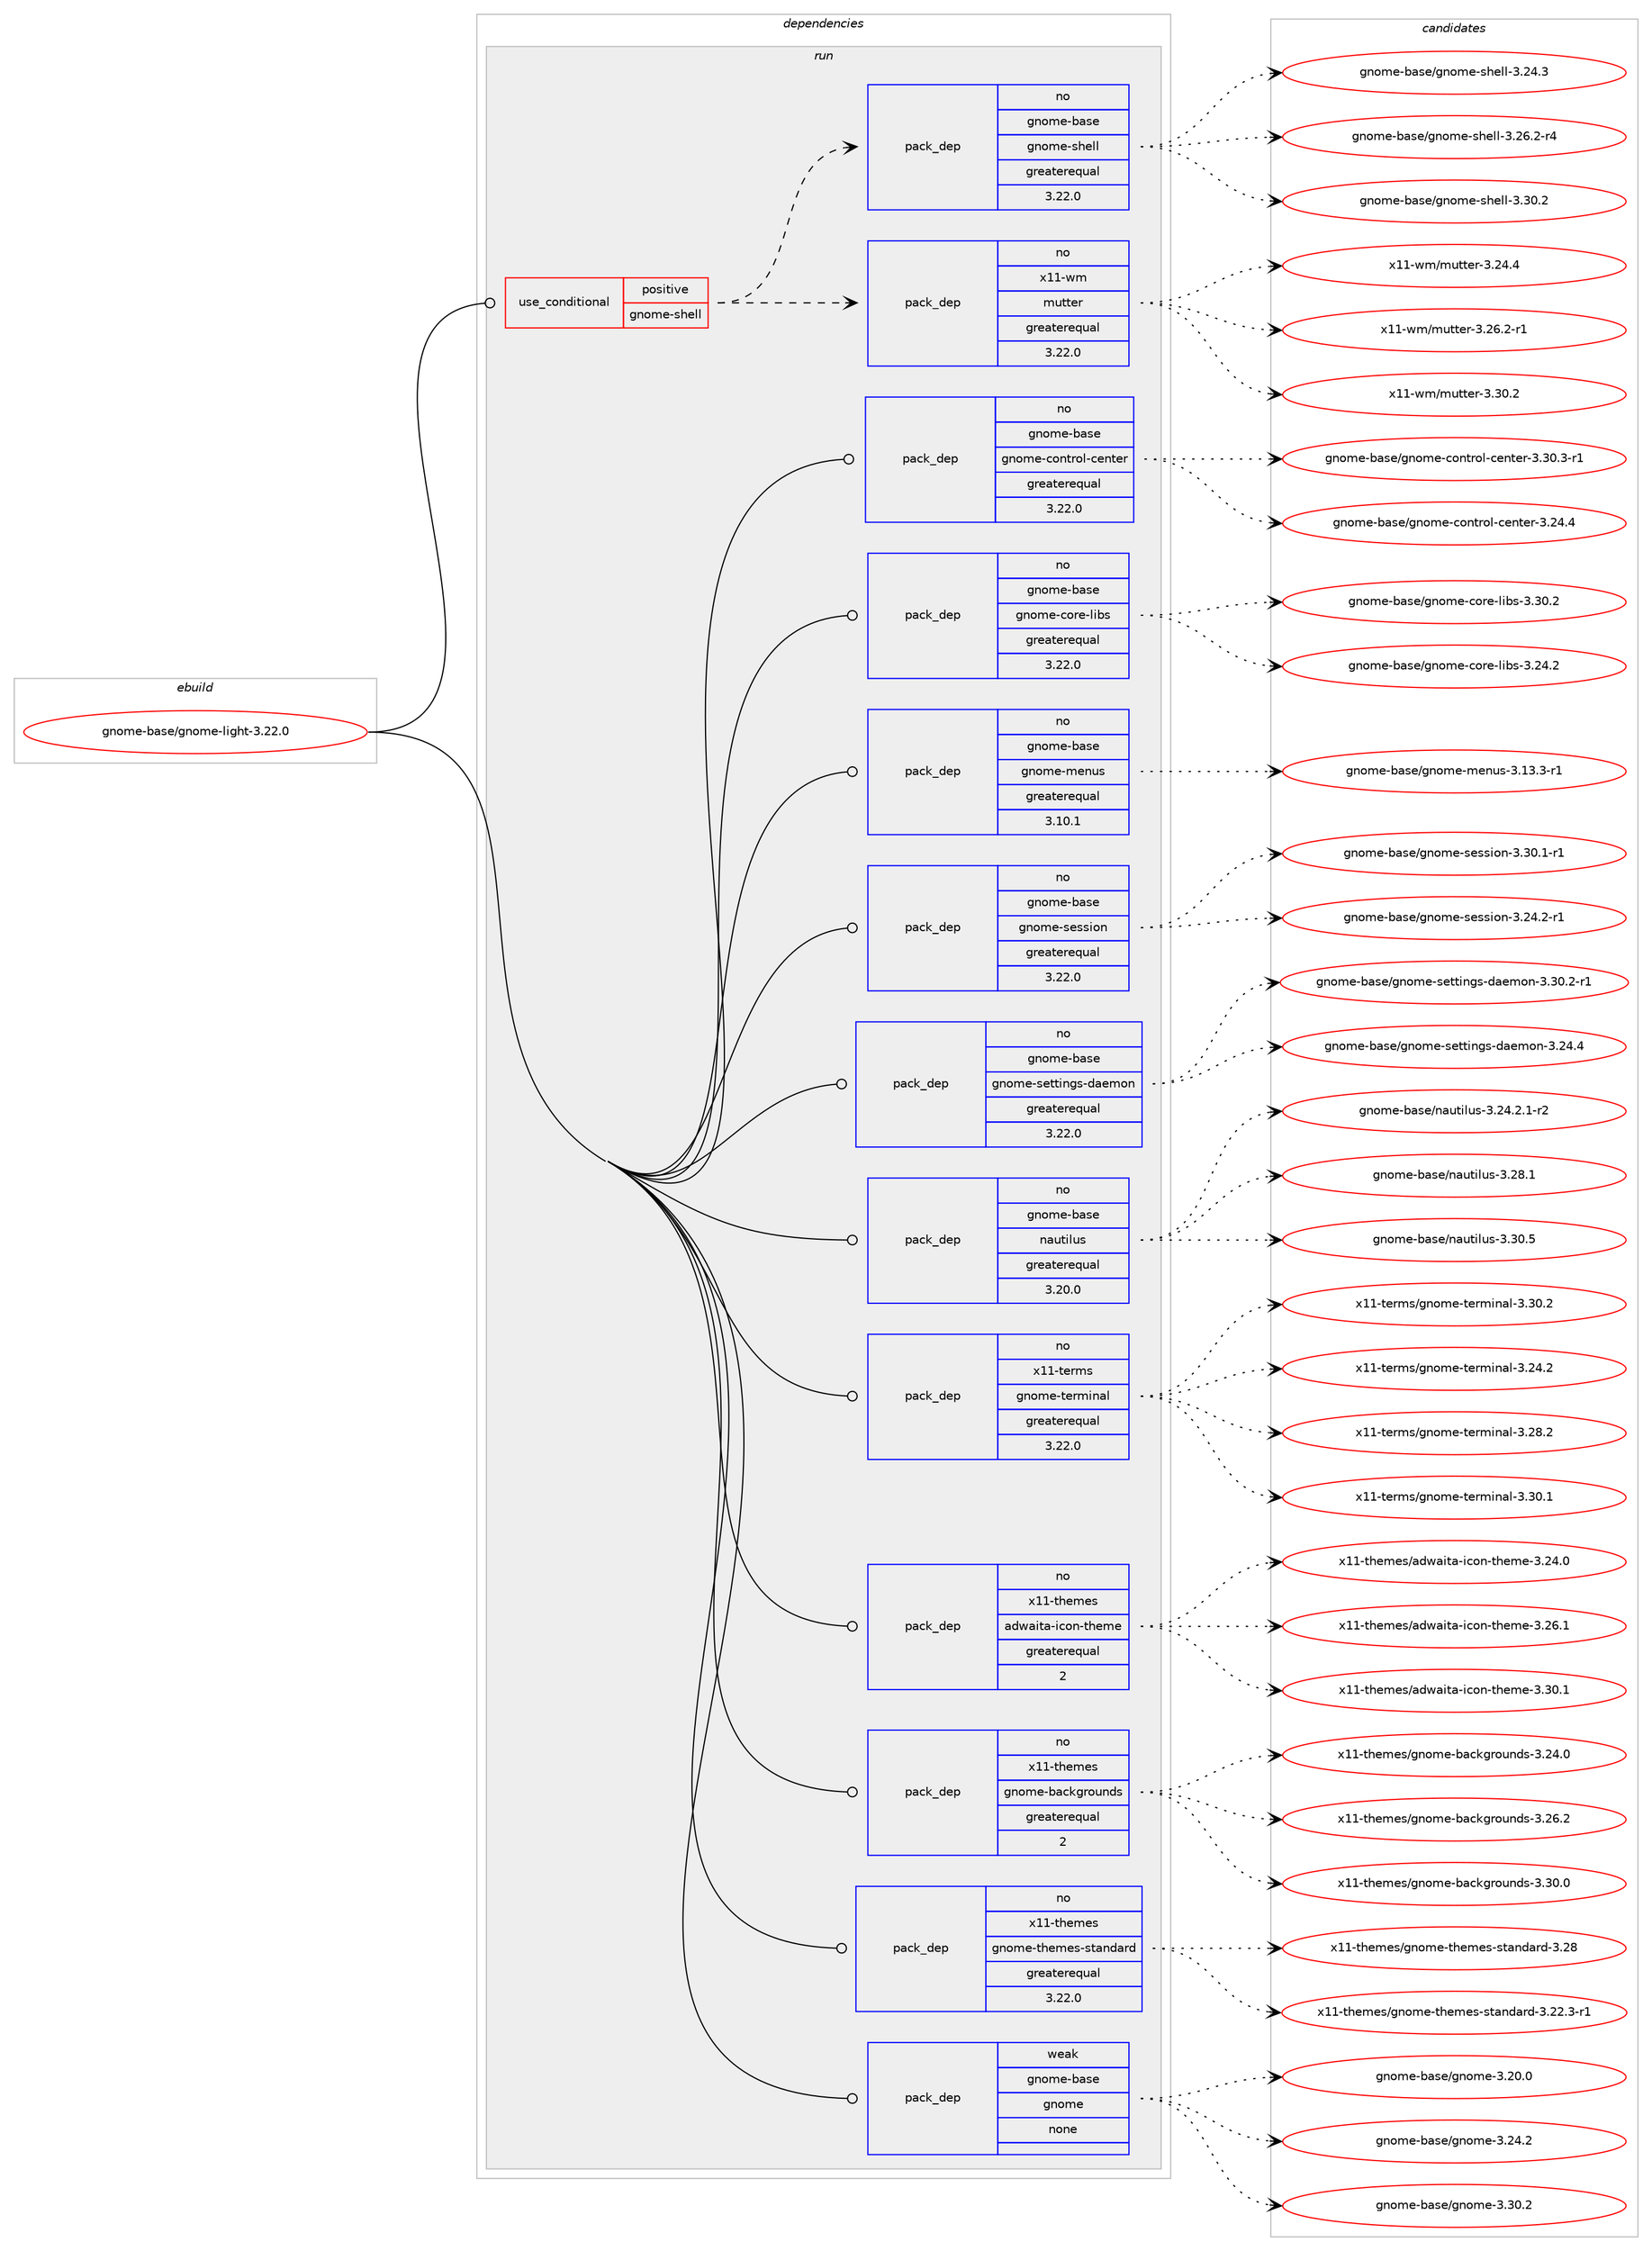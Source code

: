 digraph prolog {

# *************
# Graph options
# *************

newrank=true;
concentrate=true;
compound=true;
graph [rankdir=LR,fontname=Helvetica,fontsize=10,ranksep=1.5];#, ranksep=2.5, nodesep=0.2];
edge  [arrowhead=vee];
node  [fontname=Helvetica,fontsize=10];

# **********
# The ebuild
# **********

subgraph cluster_leftcol {
color=gray;
rank=same;
label=<<i>ebuild</i>>;
id [label="gnome-base/gnome-light-3.22.0", color=red, width=4, href="../gnome-base/gnome-light-3.22.0.svg"];
}

# ****************
# The dependencies
# ****************

subgraph cluster_midcol {
color=gray;
label=<<i>dependencies</i>>;
subgraph cluster_compile {
fillcolor="#eeeeee";
style=filled;
label=<<i>compile</i>>;
}
subgraph cluster_compileandrun {
fillcolor="#eeeeee";
style=filled;
label=<<i>compile and run</i>>;
}
subgraph cluster_run {
fillcolor="#eeeeee";
style=filled;
label=<<i>run</i>>;
subgraph cond48 {
dependency752 [label=<<TABLE BORDER="0" CELLBORDER="1" CELLSPACING="0" CELLPADDING="4"><TR><TD ROWSPAN="3" CELLPADDING="10">use_conditional</TD></TR><TR><TD>positive</TD></TR><TR><TD>gnome-shell</TD></TR></TABLE>>, shape=none, color=red];
subgraph pack695 {
dependency753 [label=<<TABLE BORDER="0" CELLBORDER="1" CELLSPACING="0" CELLPADDING="4" WIDTH="220"><TR><TD ROWSPAN="6" CELLPADDING="30">pack_dep</TD></TR><TR><TD WIDTH="110">no</TD></TR><TR><TD>x11-wm</TD></TR><TR><TD>mutter</TD></TR><TR><TD>greaterequal</TD></TR><TR><TD>3.22.0</TD></TR></TABLE>>, shape=none, color=blue];
}
dependency752:e -> dependency753:w [weight=20,style="dashed",arrowhead="vee"];
subgraph pack696 {
dependency754 [label=<<TABLE BORDER="0" CELLBORDER="1" CELLSPACING="0" CELLPADDING="4" WIDTH="220"><TR><TD ROWSPAN="6" CELLPADDING="30">pack_dep</TD></TR><TR><TD WIDTH="110">no</TD></TR><TR><TD>gnome-base</TD></TR><TR><TD>gnome-shell</TD></TR><TR><TD>greaterequal</TD></TR><TR><TD>3.22.0</TD></TR></TABLE>>, shape=none, color=blue];
}
dependency752:e -> dependency754:w [weight=20,style="dashed",arrowhead="vee"];
}
id:e -> dependency752:w [weight=20,style="solid",arrowhead="odot"];
subgraph pack697 {
dependency755 [label=<<TABLE BORDER="0" CELLBORDER="1" CELLSPACING="0" CELLPADDING="4" WIDTH="220"><TR><TD ROWSPAN="6" CELLPADDING="30">pack_dep</TD></TR><TR><TD WIDTH="110">no</TD></TR><TR><TD>gnome-base</TD></TR><TR><TD>gnome-control-center</TD></TR><TR><TD>greaterequal</TD></TR><TR><TD>3.22.0</TD></TR></TABLE>>, shape=none, color=blue];
}
id:e -> dependency755:w [weight=20,style="solid",arrowhead="odot"];
subgraph pack698 {
dependency756 [label=<<TABLE BORDER="0" CELLBORDER="1" CELLSPACING="0" CELLPADDING="4" WIDTH="220"><TR><TD ROWSPAN="6" CELLPADDING="30">pack_dep</TD></TR><TR><TD WIDTH="110">no</TD></TR><TR><TD>gnome-base</TD></TR><TR><TD>gnome-core-libs</TD></TR><TR><TD>greaterequal</TD></TR><TR><TD>3.22.0</TD></TR></TABLE>>, shape=none, color=blue];
}
id:e -> dependency756:w [weight=20,style="solid",arrowhead="odot"];
subgraph pack699 {
dependency757 [label=<<TABLE BORDER="0" CELLBORDER="1" CELLSPACING="0" CELLPADDING="4" WIDTH="220"><TR><TD ROWSPAN="6" CELLPADDING="30">pack_dep</TD></TR><TR><TD WIDTH="110">no</TD></TR><TR><TD>gnome-base</TD></TR><TR><TD>gnome-menus</TD></TR><TR><TD>greaterequal</TD></TR><TR><TD>3.10.1</TD></TR></TABLE>>, shape=none, color=blue];
}
id:e -> dependency757:w [weight=20,style="solid",arrowhead="odot"];
subgraph pack700 {
dependency758 [label=<<TABLE BORDER="0" CELLBORDER="1" CELLSPACING="0" CELLPADDING="4" WIDTH="220"><TR><TD ROWSPAN="6" CELLPADDING="30">pack_dep</TD></TR><TR><TD WIDTH="110">no</TD></TR><TR><TD>gnome-base</TD></TR><TR><TD>gnome-session</TD></TR><TR><TD>greaterequal</TD></TR><TR><TD>3.22.0</TD></TR></TABLE>>, shape=none, color=blue];
}
id:e -> dependency758:w [weight=20,style="solid",arrowhead="odot"];
subgraph pack701 {
dependency759 [label=<<TABLE BORDER="0" CELLBORDER="1" CELLSPACING="0" CELLPADDING="4" WIDTH="220"><TR><TD ROWSPAN="6" CELLPADDING="30">pack_dep</TD></TR><TR><TD WIDTH="110">no</TD></TR><TR><TD>gnome-base</TD></TR><TR><TD>gnome-settings-daemon</TD></TR><TR><TD>greaterequal</TD></TR><TR><TD>3.22.0</TD></TR></TABLE>>, shape=none, color=blue];
}
id:e -> dependency759:w [weight=20,style="solid",arrowhead="odot"];
subgraph pack702 {
dependency760 [label=<<TABLE BORDER="0" CELLBORDER="1" CELLSPACING="0" CELLPADDING="4" WIDTH="220"><TR><TD ROWSPAN="6" CELLPADDING="30">pack_dep</TD></TR><TR><TD WIDTH="110">no</TD></TR><TR><TD>gnome-base</TD></TR><TR><TD>nautilus</TD></TR><TR><TD>greaterequal</TD></TR><TR><TD>3.20.0</TD></TR></TABLE>>, shape=none, color=blue];
}
id:e -> dependency760:w [weight=20,style="solid",arrowhead="odot"];
subgraph pack703 {
dependency761 [label=<<TABLE BORDER="0" CELLBORDER="1" CELLSPACING="0" CELLPADDING="4" WIDTH="220"><TR><TD ROWSPAN="6" CELLPADDING="30">pack_dep</TD></TR><TR><TD WIDTH="110">no</TD></TR><TR><TD>x11-terms</TD></TR><TR><TD>gnome-terminal</TD></TR><TR><TD>greaterequal</TD></TR><TR><TD>3.22.0</TD></TR></TABLE>>, shape=none, color=blue];
}
id:e -> dependency761:w [weight=20,style="solid",arrowhead="odot"];
subgraph pack704 {
dependency762 [label=<<TABLE BORDER="0" CELLBORDER="1" CELLSPACING="0" CELLPADDING="4" WIDTH="220"><TR><TD ROWSPAN="6" CELLPADDING="30">pack_dep</TD></TR><TR><TD WIDTH="110">no</TD></TR><TR><TD>x11-themes</TD></TR><TR><TD>adwaita-icon-theme</TD></TR><TR><TD>greaterequal</TD></TR><TR><TD>2</TD></TR></TABLE>>, shape=none, color=blue];
}
id:e -> dependency762:w [weight=20,style="solid",arrowhead="odot"];
subgraph pack705 {
dependency763 [label=<<TABLE BORDER="0" CELLBORDER="1" CELLSPACING="0" CELLPADDING="4" WIDTH="220"><TR><TD ROWSPAN="6" CELLPADDING="30">pack_dep</TD></TR><TR><TD WIDTH="110">no</TD></TR><TR><TD>x11-themes</TD></TR><TR><TD>gnome-backgrounds</TD></TR><TR><TD>greaterequal</TD></TR><TR><TD>2</TD></TR></TABLE>>, shape=none, color=blue];
}
id:e -> dependency763:w [weight=20,style="solid",arrowhead="odot"];
subgraph pack706 {
dependency764 [label=<<TABLE BORDER="0" CELLBORDER="1" CELLSPACING="0" CELLPADDING="4" WIDTH="220"><TR><TD ROWSPAN="6" CELLPADDING="30">pack_dep</TD></TR><TR><TD WIDTH="110">no</TD></TR><TR><TD>x11-themes</TD></TR><TR><TD>gnome-themes-standard</TD></TR><TR><TD>greaterequal</TD></TR><TR><TD>3.22.0</TD></TR></TABLE>>, shape=none, color=blue];
}
id:e -> dependency764:w [weight=20,style="solid",arrowhead="odot"];
subgraph pack707 {
dependency765 [label=<<TABLE BORDER="0" CELLBORDER="1" CELLSPACING="0" CELLPADDING="4" WIDTH="220"><TR><TD ROWSPAN="6" CELLPADDING="30">pack_dep</TD></TR><TR><TD WIDTH="110">weak</TD></TR><TR><TD>gnome-base</TD></TR><TR><TD>gnome</TD></TR><TR><TD>none</TD></TR><TR><TD></TD></TR></TABLE>>, shape=none, color=blue];
}
id:e -> dependency765:w [weight=20,style="solid",arrowhead="odot"];
}
}

# **************
# The candidates
# **************

subgraph cluster_choices {
rank=same;
color=gray;
label=<<i>candidates</i>>;

subgraph choice695 {
color=black;
nodesep=1;
choice1204949451191094710911711611610111445514650524652 [label="x11-wm/mutter-3.24.4", color=red, width=4,href="../x11-wm/mutter-3.24.4.svg"];
choice12049494511910947109117116116101114455146505446504511449 [label="x11-wm/mutter-3.26.2-r1", color=red, width=4,href="../x11-wm/mutter-3.26.2-r1.svg"];
choice1204949451191094710911711611610111445514651484650 [label="x11-wm/mutter-3.30.2", color=red, width=4,href="../x11-wm/mutter-3.30.2.svg"];
dependency753:e -> choice1204949451191094710911711611610111445514650524652:w [style=dotted,weight="100"];
dependency753:e -> choice12049494511910947109117116116101114455146505446504511449:w [style=dotted,weight="100"];
dependency753:e -> choice1204949451191094710911711611610111445514651484650:w [style=dotted,weight="100"];
}
subgraph choice696 {
color=black;
nodesep=1;
choice103110111109101459897115101471031101111091014511510410110810845514650524651 [label="gnome-base/gnome-shell-3.24.3", color=red, width=4,href="../gnome-base/gnome-shell-3.24.3.svg"];
choice1031101111091014598971151014710311011110910145115104101108108455146505446504511452 [label="gnome-base/gnome-shell-3.26.2-r4", color=red, width=4,href="../gnome-base/gnome-shell-3.26.2-r4.svg"];
choice103110111109101459897115101471031101111091014511510410110810845514651484650 [label="gnome-base/gnome-shell-3.30.2", color=red, width=4,href="../gnome-base/gnome-shell-3.30.2.svg"];
dependency754:e -> choice103110111109101459897115101471031101111091014511510410110810845514650524651:w [style=dotted,weight="100"];
dependency754:e -> choice1031101111091014598971151014710311011110910145115104101108108455146505446504511452:w [style=dotted,weight="100"];
dependency754:e -> choice103110111109101459897115101471031101111091014511510410110810845514651484650:w [style=dotted,weight="100"];
}
subgraph choice697 {
color=black;
nodesep=1;
choice103110111109101459897115101471031101111091014599111110116114111108459910111011610111445514650524652 [label="gnome-base/gnome-control-center-3.24.4", color=red, width=4,href="../gnome-base/gnome-control-center-3.24.4.svg"];
choice1031101111091014598971151014710311011110910145991111101161141111084599101110116101114455146514846514511449 [label="gnome-base/gnome-control-center-3.30.3-r1", color=red, width=4,href="../gnome-base/gnome-control-center-3.30.3-r1.svg"];
dependency755:e -> choice103110111109101459897115101471031101111091014599111110116114111108459910111011610111445514650524652:w [style=dotted,weight="100"];
dependency755:e -> choice1031101111091014598971151014710311011110910145991111101161141111084599101110116101114455146514846514511449:w [style=dotted,weight="100"];
}
subgraph choice698 {
color=black;
nodesep=1;
choice103110111109101459897115101471031101111091014599111114101451081059811545514650524650 [label="gnome-base/gnome-core-libs-3.24.2", color=red, width=4,href="../gnome-base/gnome-core-libs-3.24.2.svg"];
choice103110111109101459897115101471031101111091014599111114101451081059811545514651484650 [label="gnome-base/gnome-core-libs-3.30.2", color=red, width=4,href="../gnome-base/gnome-core-libs-3.30.2.svg"];
dependency756:e -> choice103110111109101459897115101471031101111091014599111114101451081059811545514650524650:w [style=dotted,weight="100"];
dependency756:e -> choice103110111109101459897115101471031101111091014599111114101451081059811545514651484650:w [style=dotted,weight="100"];
}
subgraph choice699 {
color=black;
nodesep=1;
choice1031101111091014598971151014710311011110910145109101110117115455146495146514511449 [label="gnome-base/gnome-menus-3.13.3-r1", color=red, width=4,href="../gnome-base/gnome-menus-3.13.3-r1.svg"];
dependency757:e -> choice1031101111091014598971151014710311011110910145109101110117115455146495146514511449:w [style=dotted,weight="100"];
}
subgraph choice700 {
color=black;
nodesep=1;
choice1031101111091014598971151014710311011110910145115101115115105111110455146505246504511449 [label="gnome-base/gnome-session-3.24.2-r1", color=red, width=4,href="../gnome-base/gnome-session-3.24.2-r1.svg"];
choice1031101111091014598971151014710311011110910145115101115115105111110455146514846494511449 [label="gnome-base/gnome-session-3.30.1-r1", color=red, width=4,href="../gnome-base/gnome-session-3.30.1-r1.svg"];
dependency758:e -> choice1031101111091014598971151014710311011110910145115101115115105111110455146505246504511449:w [style=dotted,weight="100"];
dependency758:e -> choice1031101111091014598971151014710311011110910145115101115115105111110455146514846494511449:w [style=dotted,weight="100"];
}
subgraph choice701 {
color=black;
nodesep=1;
choice1031101111091014598971151014710311011110910145115101116116105110103115451009710110911111045514650524652 [label="gnome-base/gnome-settings-daemon-3.24.4", color=red, width=4,href="../gnome-base/gnome-settings-daemon-3.24.4.svg"];
choice10311011110910145989711510147103110111109101451151011161161051101031154510097101109111110455146514846504511449 [label="gnome-base/gnome-settings-daemon-3.30.2-r1", color=red, width=4,href="../gnome-base/gnome-settings-daemon-3.30.2-r1.svg"];
dependency759:e -> choice1031101111091014598971151014710311011110910145115101116116105110103115451009710110911111045514650524652:w [style=dotted,weight="100"];
dependency759:e -> choice10311011110910145989711510147103110111109101451151011161161051101031154510097101109111110455146514846504511449:w [style=dotted,weight="100"];
}
subgraph choice702 {
color=black;
nodesep=1;
choice10311011110910145989711510147110971171161051081171154551465052465046494511450 [label="gnome-base/nautilus-3.24.2.1-r2", color=red, width=4,href="../gnome-base/nautilus-3.24.2.1-r2.svg"];
choice103110111109101459897115101471109711711610510811711545514650564649 [label="gnome-base/nautilus-3.28.1", color=red, width=4,href="../gnome-base/nautilus-3.28.1.svg"];
choice103110111109101459897115101471109711711610510811711545514651484653 [label="gnome-base/nautilus-3.30.5", color=red, width=4,href="../gnome-base/nautilus-3.30.5.svg"];
dependency760:e -> choice10311011110910145989711510147110971171161051081171154551465052465046494511450:w [style=dotted,weight="100"];
dependency760:e -> choice103110111109101459897115101471109711711610510811711545514650564649:w [style=dotted,weight="100"];
dependency760:e -> choice103110111109101459897115101471109711711610510811711545514651484653:w [style=dotted,weight="100"];
}
subgraph choice703 {
color=black;
nodesep=1;
choice12049494511610111410911547103110111109101451161011141091051109710845514650524650 [label="x11-terms/gnome-terminal-3.24.2", color=red, width=4,href="../x11-terms/gnome-terminal-3.24.2.svg"];
choice12049494511610111410911547103110111109101451161011141091051109710845514650564650 [label="x11-terms/gnome-terminal-3.28.2", color=red, width=4,href="../x11-terms/gnome-terminal-3.28.2.svg"];
choice12049494511610111410911547103110111109101451161011141091051109710845514651484649 [label="x11-terms/gnome-terminal-3.30.1", color=red, width=4,href="../x11-terms/gnome-terminal-3.30.1.svg"];
choice12049494511610111410911547103110111109101451161011141091051109710845514651484650 [label="x11-terms/gnome-terminal-3.30.2", color=red, width=4,href="../x11-terms/gnome-terminal-3.30.2.svg"];
dependency761:e -> choice12049494511610111410911547103110111109101451161011141091051109710845514650524650:w [style=dotted,weight="100"];
dependency761:e -> choice12049494511610111410911547103110111109101451161011141091051109710845514650564650:w [style=dotted,weight="100"];
dependency761:e -> choice12049494511610111410911547103110111109101451161011141091051109710845514651484649:w [style=dotted,weight="100"];
dependency761:e -> choice12049494511610111410911547103110111109101451161011141091051109710845514651484650:w [style=dotted,weight="100"];
}
subgraph choice704 {
color=black;
nodesep=1;
choice1204949451161041011091011154797100119971051169745105991111104511610410110910145514650524648 [label="x11-themes/adwaita-icon-theme-3.24.0", color=red, width=4,href="../x11-themes/adwaita-icon-theme-3.24.0.svg"];
choice1204949451161041011091011154797100119971051169745105991111104511610410110910145514650544649 [label="x11-themes/adwaita-icon-theme-3.26.1", color=red, width=4,href="../x11-themes/adwaita-icon-theme-3.26.1.svg"];
choice1204949451161041011091011154797100119971051169745105991111104511610410110910145514651484649 [label="x11-themes/adwaita-icon-theme-3.30.1", color=red, width=4,href="../x11-themes/adwaita-icon-theme-3.30.1.svg"];
dependency762:e -> choice1204949451161041011091011154797100119971051169745105991111104511610410110910145514650524648:w [style=dotted,weight="100"];
dependency762:e -> choice1204949451161041011091011154797100119971051169745105991111104511610410110910145514650544649:w [style=dotted,weight="100"];
dependency762:e -> choice1204949451161041011091011154797100119971051169745105991111104511610410110910145514651484649:w [style=dotted,weight="100"];
}
subgraph choice705 {
color=black;
nodesep=1;
choice120494945116104101109101115471031101111091014598979910710311411111711010011545514650524648 [label="x11-themes/gnome-backgrounds-3.24.0", color=red, width=4,href="../x11-themes/gnome-backgrounds-3.24.0.svg"];
choice120494945116104101109101115471031101111091014598979910710311411111711010011545514650544650 [label="x11-themes/gnome-backgrounds-3.26.2", color=red, width=4,href="../x11-themes/gnome-backgrounds-3.26.2.svg"];
choice120494945116104101109101115471031101111091014598979910710311411111711010011545514651484648 [label="x11-themes/gnome-backgrounds-3.30.0", color=red, width=4,href="../x11-themes/gnome-backgrounds-3.30.0.svg"];
dependency763:e -> choice120494945116104101109101115471031101111091014598979910710311411111711010011545514650524648:w [style=dotted,weight="100"];
dependency763:e -> choice120494945116104101109101115471031101111091014598979910710311411111711010011545514650544650:w [style=dotted,weight="100"];
dependency763:e -> choice120494945116104101109101115471031101111091014598979910710311411111711010011545514651484648:w [style=dotted,weight="100"];
}
subgraph choice706 {
color=black;
nodesep=1;
choice1204949451161041011091011154710311011110910145116104101109101115451151169711010097114100455146505046514511449 [label="x11-themes/gnome-themes-standard-3.22.3-r1", color=red, width=4,href="../x11-themes/gnome-themes-standard-3.22.3-r1.svg"];
choice12049494511610410110910111547103110111109101451161041011091011154511511697110100971141004551465056 [label="x11-themes/gnome-themes-standard-3.28", color=red, width=4,href="../x11-themes/gnome-themes-standard-3.28.svg"];
dependency764:e -> choice1204949451161041011091011154710311011110910145116104101109101115451151169711010097114100455146505046514511449:w [style=dotted,weight="100"];
dependency764:e -> choice12049494511610410110910111547103110111109101451161041011091011154511511697110100971141004551465056:w [style=dotted,weight="100"];
}
subgraph choice707 {
color=black;
nodesep=1;
choice1031101111091014598971151014710311011110910145514650484648 [label="gnome-base/gnome-3.20.0", color=red, width=4,href="../gnome-base/gnome-3.20.0.svg"];
choice1031101111091014598971151014710311011110910145514650524650 [label="gnome-base/gnome-3.24.2", color=red, width=4,href="../gnome-base/gnome-3.24.2.svg"];
choice1031101111091014598971151014710311011110910145514651484650 [label="gnome-base/gnome-3.30.2", color=red, width=4,href="../gnome-base/gnome-3.30.2.svg"];
dependency765:e -> choice1031101111091014598971151014710311011110910145514650484648:w [style=dotted,weight="100"];
dependency765:e -> choice1031101111091014598971151014710311011110910145514650524650:w [style=dotted,weight="100"];
dependency765:e -> choice1031101111091014598971151014710311011110910145514651484650:w [style=dotted,weight="100"];
}
}

}
